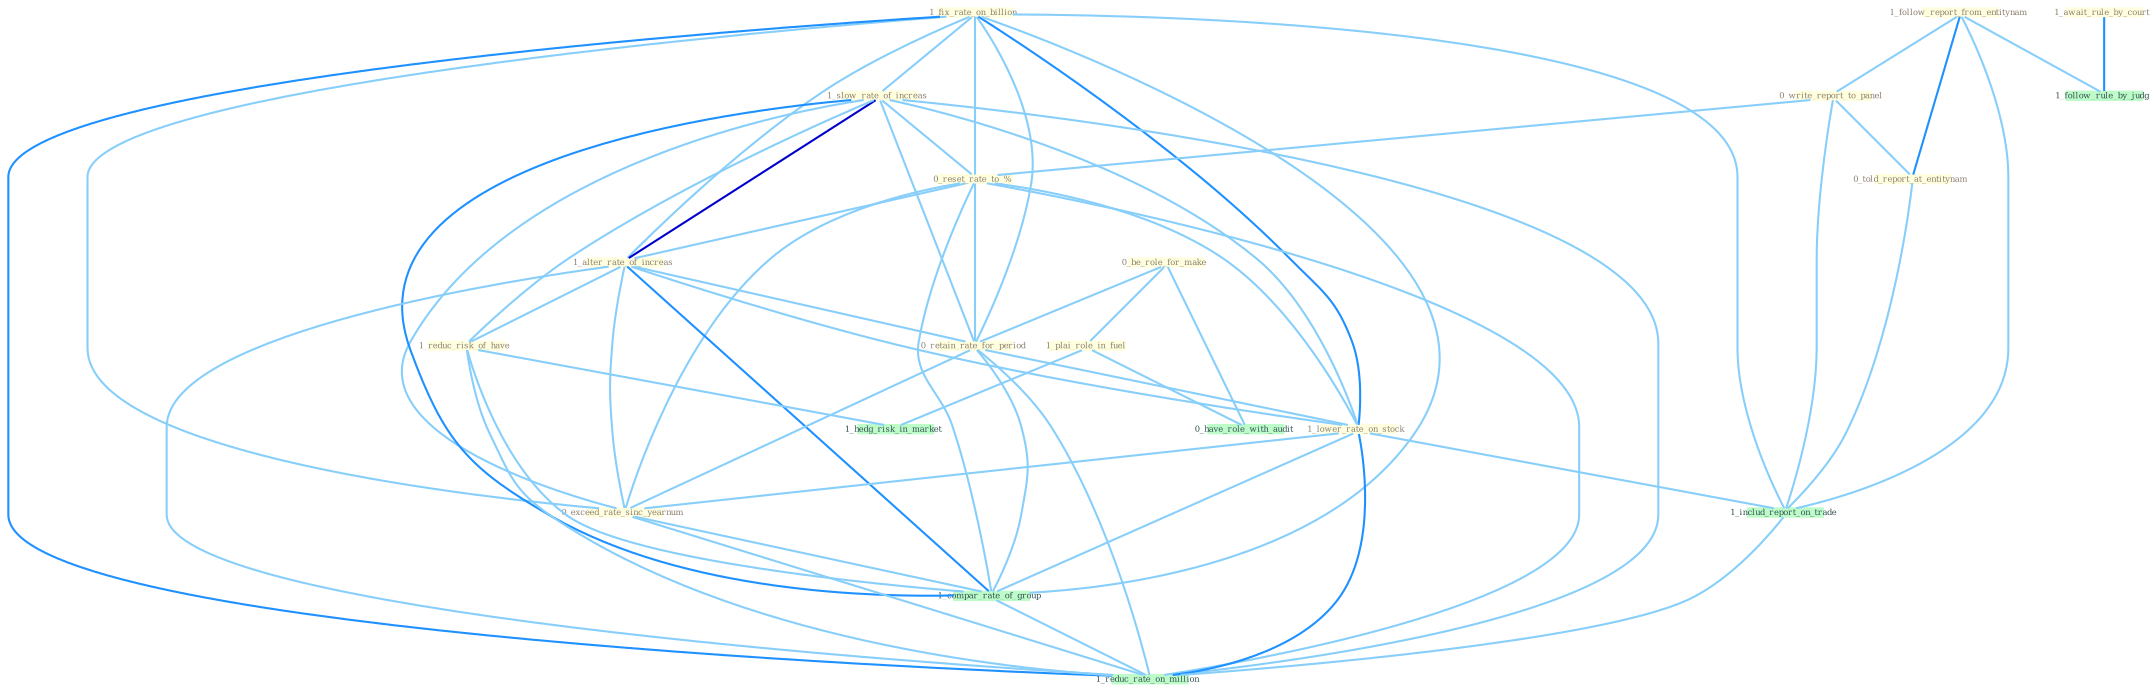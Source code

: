 Graph G{ 
    node
    [shape=polygon,style=filled,width=.5,height=.06,color="#BDFCC9",fixedsize=true,fontsize=4,
    fontcolor="#2f4f4f"];
    {node
    [color="#ffffe0", fontcolor="#8b7d6b"] "1_fix_rate_on_billion " "1_slow_rate_of_increas " "1_follow_report_from_entitynam " "0_write_report_to_panel " "0_be_role_for_make " "1_await_rule_by_court " "0_reset_rate_to_% " "1_alter_rate_of_increas " "1_reduc_risk_of_have " "0_told_report_at_entitynam " "0_retain_rate_for_period " "1_lower_rate_on_stock " "1_plai_role_in_fuel " "0_exceed_rate_sinc_yearnum "}
{node [color="#fff0f5", fontcolor="#b22222"]}
edge [color="#B0E2FF"];

	"1_fix_rate_on_billion " -- "1_slow_rate_of_increas " [w="1", color="#87cefa" ];
	"1_fix_rate_on_billion " -- "0_reset_rate_to_% " [w="1", color="#87cefa" ];
	"1_fix_rate_on_billion " -- "1_alter_rate_of_increas " [w="1", color="#87cefa" ];
	"1_fix_rate_on_billion " -- "0_retain_rate_for_period " [w="1", color="#87cefa" ];
	"1_fix_rate_on_billion " -- "1_lower_rate_on_stock " [w="2", color="#1e90ff" , len=0.8];
	"1_fix_rate_on_billion " -- "0_exceed_rate_sinc_yearnum " [w="1", color="#87cefa" ];
	"1_fix_rate_on_billion " -- "1_includ_report_on_trade " [w="1", color="#87cefa" ];
	"1_fix_rate_on_billion " -- "1_compar_rate_of_group " [w="1", color="#87cefa" ];
	"1_fix_rate_on_billion " -- "1_reduc_rate_on_million " [w="2", color="#1e90ff" , len=0.8];
	"1_slow_rate_of_increas " -- "0_reset_rate_to_% " [w="1", color="#87cefa" ];
	"1_slow_rate_of_increas " -- "1_alter_rate_of_increas " [w="3", color="#0000cd" , len=0.6];
	"1_slow_rate_of_increas " -- "1_reduc_risk_of_have " [w="1", color="#87cefa" ];
	"1_slow_rate_of_increas " -- "0_retain_rate_for_period " [w="1", color="#87cefa" ];
	"1_slow_rate_of_increas " -- "1_lower_rate_on_stock " [w="1", color="#87cefa" ];
	"1_slow_rate_of_increas " -- "0_exceed_rate_sinc_yearnum " [w="1", color="#87cefa" ];
	"1_slow_rate_of_increas " -- "1_compar_rate_of_group " [w="2", color="#1e90ff" , len=0.8];
	"1_slow_rate_of_increas " -- "1_reduc_rate_on_million " [w="1", color="#87cefa" ];
	"1_follow_report_from_entitynam " -- "0_write_report_to_panel " [w="1", color="#87cefa" ];
	"1_follow_report_from_entitynam " -- "0_told_report_at_entitynam " [w="2", color="#1e90ff" , len=0.8];
	"1_follow_report_from_entitynam " -- "1_includ_report_on_trade " [w="1", color="#87cefa" ];
	"1_follow_report_from_entitynam " -- "1_follow_rule_by_judg " [w="1", color="#87cefa" ];
	"0_write_report_to_panel " -- "0_reset_rate_to_% " [w="1", color="#87cefa" ];
	"0_write_report_to_panel " -- "0_told_report_at_entitynam " [w="1", color="#87cefa" ];
	"0_write_report_to_panel " -- "1_includ_report_on_trade " [w="1", color="#87cefa" ];
	"0_be_role_for_make " -- "0_retain_rate_for_period " [w="1", color="#87cefa" ];
	"0_be_role_for_make " -- "1_plai_role_in_fuel " [w="1", color="#87cefa" ];
	"0_be_role_for_make " -- "0_have_role_with_audit " [w="1", color="#87cefa" ];
	"1_await_rule_by_court " -- "1_follow_rule_by_judg " [w="2", color="#1e90ff" , len=0.8];
	"0_reset_rate_to_% " -- "1_alter_rate_of_increas " [w="1", color="#87cefa" ];
	"0_reset_rate_to_% " -- "0_retain_rate_for_period " [w="1", color="#87cefa" ];
	"0_reset_rate_to_% " -- "1_lower_rate_on_stock " [w="1", color="#87cefa" ];
	"0_reset_rate_to_% " -- "0_exceed_rate_sinc_yearnum " [w="1", color="#87cefa" ];
	"0_reset_rate_to_% " -- "1_compar_rate_of_group " [w="1", color="#87cefa" ];
	"0_reset_rate_to_% " -- "1_reduc_rate_on_million " [w="1", color="#87cefa" ];
	"1_alter_rate_of_increas " -- "1_reduc_risk_of_have " [w="1", color="#87cefa" ];
	"1_alter_rate_of_increas " -- "0_retain_rate_for_period " [w="1", color="#87cefa" ];
	"1_alter_rate_of_increas " -- "1_lower_rate_on_stock " [w="1", color="#87cefa" ];
	"1_alter_rate_of_increas " -- "0_exceed_rate_sinc_yearnum " [w="1", color="#87cefa" ];
	"1_alter_rate_of_increas " -- "1_compar_rate_of_group " [w="2", color="#1e90ff" , len=0.8];
	"1_alter_rate_of_increas " -- "1_reduc_rate_on_million " [w="1", color="#87cefa" ];
	"1_reduc_risk_of_have " -- "1_compar_rate_of_group " [w="1", color="#87cefa" ];
	"1_reduc_risk_of_have " -- "1_hedg_risk_in_market " [w="1", color="#87cefa" ];
	"1_reduc_risk_of_have " -- "1_reduc_rate_on_million " [w="1", color="#87cefa" ];
	"0_told_report_at_entitynam " -- "1_includ_report_on_trade " [w="1", color="#87cefa" ];
	"0_retain_rate_for_period " -- "1_lower_rate_on_stock " [w="1", color="#87cefa" ];
	"0_retain_rate_for_period " -- "0_exceed_rate_sinc_yearnum " [w="1", color="#87cefa" ];
	"0_retain_rate_for_period " -- "1_compar_rate_of_group " [w="1", color="#87cefa" ];
	"0_retain_rate_for_period " -- "1_reduc_rate_on_million " [w="1", color="#87cefa" ];
	"1_lower_rate_on_stock " -- "0_exceed_rate_sinc_yearnum " [w="1", color="#87cefa" ];
	"1_lower_rate_on_stock " -- "1_includ_report_on_trade " [w="1", color="#87cefa" ];
	"1_lower_rate_on_stock " -- "1_compar_rate_of_group " [w="1", color="#87cefa" ];
	"1_lower_rate_on_stock " -- "1_reduc_rate_on_million " [w="2", color="#1e90ff" , len=0.8];
	"1_plai_role_in_fuel " -- "1_hedg_risk_in_market " [w="1", color="#87cefa" ];
	"1_plai_role_in_fuel " -- "0_have_role_with_audit " [w="1", color="#87cefa" ];
	"0_exceed_rate_sinc_yearnum " -- "1_compar_rate_of_group " [w="1", color="#87cefa" ];
	"0_exceed_rate_sinc_yearnum " -- "1_reduc_rate_on_million " [w="1", color="#87cefa" ];
	"1_includ_report_on_trade " -- "1_reduc_rate_on_million " [w="1", color="#87cefa" ];
	"1_compar_rate_of_group " -- "1_reduc_rate_on_million " [w="1", color="#87cefa" ];
}
